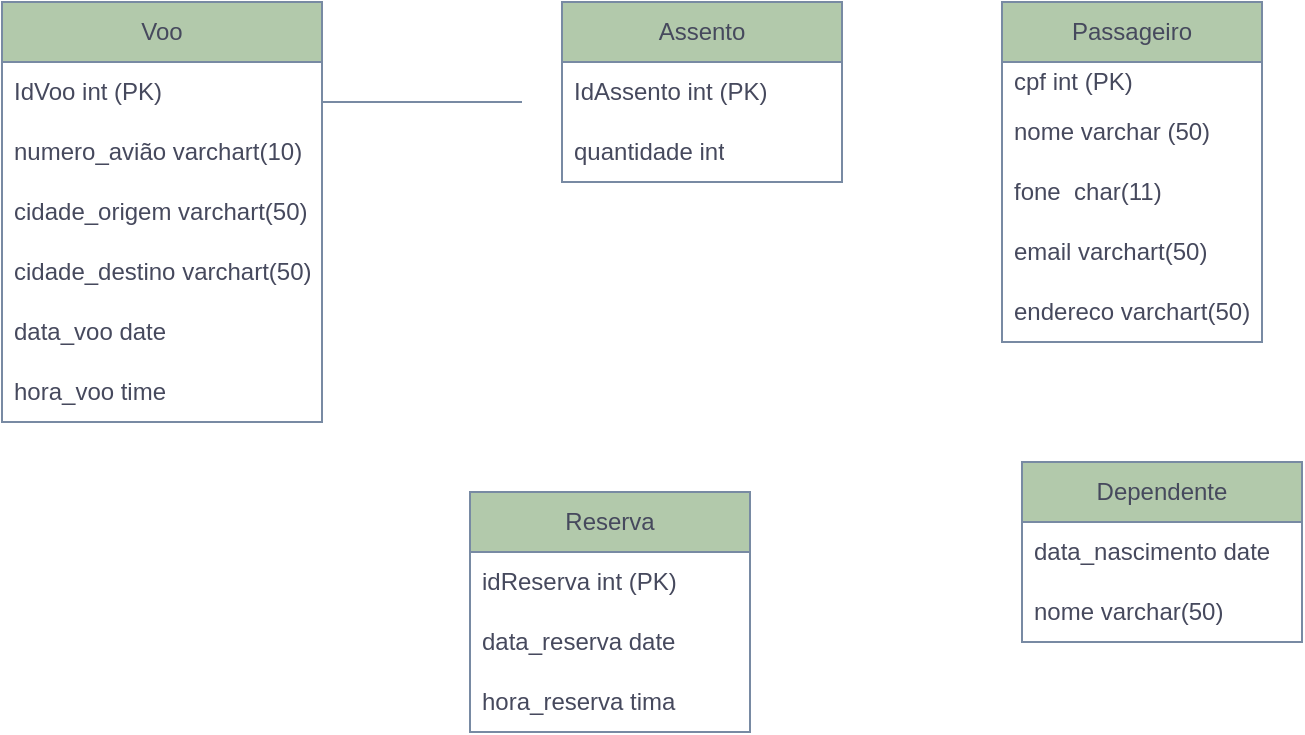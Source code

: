 <mxfile version="22.0.5" type="github">
  <diagram name="Página-1" id="IlIG1ff0k18U4R1KaboQ">
    <mxGraphModel dx="886" dy="446" grid="1" gridSize="10" guides="1" tooltips="1" connect="1" arrows="1" fold="1" page="1" pageScale="1" pageWidth="827" pageHeight="1169" math="0" shadow="0">
      <root>
        <mxCell id="0" />
        <mxCell id="1" parent="0" />
        <mxCell id="9v5tTu3t702m9dsqL2Iz-10" value="Voo" style="swimlane;fontStyle=0;childLayout=stackLayout;horizontal=1;startSize=30;horizontalStack=0;resizeParent=1;resizeParentMax=0;resizeLast=0;collapsible=1;marginBottom=0;whiteSpace=wrap;html=1;rounded=0;shadow=0;glass=0;labelBackgroundColor=none;fillColor=#B2C9AB;strokeColor=#788AA3;fontColor=#46495D;" vertex="1" parent="1">
          <mxGeometry x="40" y="40" width="160" height="210" as="geometry">
            <mxRectangle x="40" y="40" width="60" height="30" as="alternateBounds" />
          </mxGeometry>
        </mxCell>
        <mxCell id="9v5tTu3t702m9dsqL2Iz-12" value="IdVoo int (PK)&lt;span style=&quot;white-space: pre;&quot;&gt;&#x9;&lt;/span&gt;&lt;span style=&quot;white-space: pre;&quot;&gt;&#x9;&lt;/span&gt;" style="text;strokeColor=none;fillColor=none;align=left;verticalAlign=middle;spacingLeft=4;spacingRight=4;overflow=hidden;points=[[0,0.5],[1,0.5]];portConstraint=eastwest;rotatable=0;whiteSpace=wrap;html=1;labelBackgroundColor=none;fontColor=#46495D;" vertex="1" parent="9v5tTu3t702m9dsqL2Iz-10">
          <mxGeometry y="30" width="160" height="30" as="geometry" />
        </mxCell>
        <mxCell id="9v5tTu3t702m9dsqL2Iz-13" value="numero_avião varchart(10)" style="text;strokeColor=none;fillColor=none;align=left;verticalAlign=middle;spacingLeft=4;spacingRight=4;overflow=hidden;points=[[0,0.5],[1,0.5]];portConstraint=eastwest;rotatable=0;whiteSpace=wrap;html=1;labelBackgroundColor=none;fontColor=#46495D;" vertex="1" parent="9v5tTu3t702m9dsqL2Iz-10">
          <mxGeometry y="60" width="160" height="30" as="geometry" />
        </mxCell>
        <mxCell id="9v5tTu3t702m9dsqL2Iz-19" value="cidade_origem varchart(50)" style="text;strokeColor=none;fillColor=none;align=left;verticalAlign=middle;spacingLeft=4;spacingRight=4;overflow=hidden;points=[[0,0.5],[1,0.5]];portConstraint=eastwest;rotatable=0;whiteSpace=wrap;html=1;labelBackgroundColor=none;fontColor=#46495D;" vertex="1" parent="9v5tTu3t702m9dsqL2Iz-10">
          <mxGeometry y="90" width="160" height="30" as="geometry" />
        </mxCell>
        <mxCell id="9v5tTu3t702m9dsqL2Iz-17" value="cidade_destino varchart(50)" style="text;strokeColor=none;fillColor=none;align=left;verticalAlign=middle;spacingLeft=4;spacingRight=4;overflow=hidden;points=[[0,0.5],[1,0.5]];portConstraint=eastwest;rotatable=0;whiteSpace=wrap;html=1;labelBackgroundColor=none;fontColor=#46495D;" vertex="1" parent="9v5tTu3t702m9dsqL2Iz-10">
          <mxGeometry y="120" width="160" height="30" as="geometry" />
        </mxCell>
        <mxCell id="9v5tTu3t702m9dsqL2Iz-20" value="data_voo date" style="text;strokeColor=none;fillColor=none;align=left;verticalAlign=middle;spacingLeft=4;spacingRight=4;overflow=hidden;points=[[0,0.5],[1,0.5]];portConstraint=eastwest;rotatable=0;whiteSpace=wrap;html=1;labelBackgroundColor=none;fontColor=#46495D;" vertex="1" parent="9v5tTu3t702m9dsqL2Iz-10">
          <mxGeometry y="150" width="160" height="30" as="geometry" />
        </mxCell>
        <mxCell id="9v5tTu3t702m9dsqL2Iz-21" value="hora_voo&lt;span style=&quot;white-space: pre;&quot;&gt;&#x9;&lt;/span&gt;time" style="text;strokeColor=none;fillColor=none;align=left;verticalAlign=middle;spacingLeft=4;spacingRight=4;overflow=hidden;points=[[0,0.5],[1,0.5]];portConstraint=eastwest;rotatable=0;whiteSpace=wrap;html=1;labelBackgroundColor=none;fontColor=#46495D;" vertex="1" parent="9v5tTu3t702m9dsqL2Iz-10">
          <mxGeometry y="180" width="160" height="30" as="geometry" />
        </mxCell>
        <mxCell id="9v5tTu3t702m9dsqL2Iz-14" value="" style="endArrow=none;html=1;rounded=0;labelBackgroundColor=none;strokeColor=#788AA3;fontColor=default;" edge="1" parent="1">
          <mxGeometry width="50" height="50" relative="1" as="geometry">
            <mxPoint x="200" y="90" as="sourcePoint" />
            <mxPoint x="300" y="90" as="targetPoint" />
          </mxGeometry>
        </mxCell>
        <mxCell id="9v5tTu3t702m9dsqL2Iz-23" value="Assento" style="swimlane;fontStyle=0;childLayout=stackLayout;horizontal=1;startSize=30;horizontalStack=0;resizeParent=1;resizeParentMax=0;resizeLast=0;collapsible=1;marginBottom=0;whiteSpace=wrap;html=1;labelBackgroundColor=none;fillColor=#B2C9AB;strokeColor=#788AA3;fontColor=#46495D;" vertex="1" parent="1">
          <mxGeometry x="320" y="40" width="140" height="90" as="geometry" />
        </mxCell>
        <mxCell id="9v5tTu3t702m9dsqL2Iz-24" value="IdAssento int (PK)" style="text;strokeColor=none;fillColor=none;align=left;verticalAlign=middle;spacingLeft=4;spacingRight=4;overflow=hidden;points=[[0,0.5],[1,0.5]];portConstraint=eastwest;rotatable=0;whiteSpace=wrap;html=1;labelBackgroundColor=none;fontColor=#46495D;" vertex="1" parent="9v5tTu3t702m9dsqL2Iz-23">
          <mxGeometry y="30" width="140" height="30" as="geometry" />
        </mxCell>
        <mxCell id="9v5tTu3t702m9dsqL2Iz-25" value="quantidade int" style="text;strokeColor=none;fillColor=none;align=left;verticalAlign=middle;spacingLeft=4;spacingRight=4;overflow=hidden;points=[[0,0.5],[1,0.5]];portConstraint=eastwest;rotatable=0;whiteSpace=wrap;html=1;labelBackgroundColor=none;fontColor=#46495D;" vertex="1" parent="9v5tTu3t702m9dsqL2Iz-23">
          <mxGeometry y="60" width="140" height="30" as="geometry" />
        </mxCell>
        <mxCell id="9v5tTu3t702m9dsqL2Iz-27" value="Passageiro" style="swimlane;fontStyle=0;childLayout=stackLayout;horizontal=1;startSize=30;horizontalStack=0;resizeParent=1;resizeParentMax=0;resizeLast=0;collapsible=1;marginBottom=0;whiteSpace=wrap;html=1;labelBackgroundColor=none;fillColor=#B2C9AB;strokeColor=#788AA3;fontColor=#46495D;" vertex="1" parent="1">
          <mxGeometry x="540" y="40" width="130" height="170" as="geometry" />
        </mxCell>
        <mxCell id="9v5tTu3t702m9dsqL2Iz-29" value="cpf int (PK)" style="text;strokeColor=none;fillColor=none;align=left;verticalAlign=middle;spacingLeft=4;spacingRight=4;overflow=hidden;points=[[0,0.5],[1,0.5]];portConstraint=eastwest;rotatable=0;whiteSpace=wrap;html=1;labelBackgroundColor=none;fontColor=#46495D;" vertex="1" parent="9v5tTu3t702m9dsqL2Iz-27">
          <mxGeometry y="30" width="130" height="20" as="geometry" />
        </mxCell>
        <mxCell id="9v5tTu3t702m9dsqL2Iz-28" value="nome varchar (50)" style="text;strokeColor=none;fillColor=none;align=left;verticalAlign=middle;spacingLeft=4;spacingRight=4;overflow=hidden;points=[[0,0.5],[1,0.5]];portConstraint=eastwest;rotatable=0;whiteSpace=wrap;html=1;labelBackgroundColor=none;fontColor=#46495D;" vertex="1" parent="9v5tTu3t702m9dsqL2Iz-27">
          <mxGeometry y="50" width="130" height="30" as="geometry" />
        </mxCell>
        <mxCell id="9v5tTu3t702m9dsqL2Iz-30" value="fone&amp;nbsp; char(11)" style="text;strokeColor=none;fillColor=none;align=left;verticalAlign=middle;spacingLeft=4;spacingRight=4;overflow=hidden;points=[[0,0.5],[1,0.5]];portConstraint=eastwest;rotatable=0;whiteSpace=wrap;html=1;labelBackgroundColor=none;fontColor=#46495D;" vertex="1" parent="9v5tTu3t702m9dsqL2Iz-27">
          <mxGeometry y="80" width="130" height="30" as="geometry" />
        </mxCell>
        <mxCell id="9v5tTu3t702m9dsqL2Iz-31" value="email varchart(50)" style="text;strokeColor=none;fillColor=none;align=left;verticalAlign=middle;spacingLeft=4;spacingRight=4;overflow=hidden;points=[[0,0.5],[1,0.5]];portConstraint=eastwest;rotatable=0;whiteSpace=wrap;html=1;labelBackgroundColor=none;fontColor=#46495D;" vertex="1" parent="9v5tTu3t702m9dsqL2Iz-27">
          <mxGeometry y="110" width="130" height="30" as="geometry" />
        </mxCell>
        <mxCell id="9v5tTu3t702m9dsqL2Iz-32" value="endereco varchart(50)" style="text;strokeColor=none;fillColor=none;align=left;verticalAlign=middle;spacingLeft=4;spacingRight=4;overflow=hidden;points=[[0,0.5],[1,0.5]];portConstraint=eastwest;rotatable=0;whiteSpace=wrap;html=1;labelBackgroundColor=none;fontColor=#46495D;" vertex="1" parent="9v5tTu3t702m9dsqL2Iz-27">
          <mxGeometry y="140" width="130" height="30" as="geometry" />
        </mxCell>
        <mxCell id="9v5tTu3t702m9dsqL2Iz-33" value="Dependente" style="swimlane;fontStyle=0;childLayout=stackLayout;horizontal=1;startSize=30;horizontalStack=0;resizeParent=1;resizeParentMax=0;resizeLast=0;collapsible=1;marginBottom=0;whiteSpace=wrap;html=1;strokeColor=#788AA3;fontColor=#46495D;fillColor=#B2C9AB;" vertex="1" parent="1">
          <mxGeometry x="550" y="270" width="140" height="90" as="geometry" />
        </mxCell>
        <mxCell id="9v5tTu3t702m9dsqL2Iz-34" value="data_nascimento date" style="text;strokeColor=none;fillColor=none;align=left;verticalAlign=middle;spacingLeft=4;spacingRight=4;overflow=hidden;points=[[0,0.5],[1,0.5]];portConstraint=eastwest;rotatable=0;whiteSpace=wrap;html=1;fontColor=#46495D;" vertex="1" parent="9v5tTu3t702m9dsqL2Iz-33">
          <mxGeometry y="30" width="140" height="30" as="geometry" />
        </mxCell>
        <mxCell id="9v5tTu3t702m9dsqL2Iz-35" value="nome varchar(50)" style="text;strokeColor=none;fillColor=none;align=left;verticalAlign=middle;spacingLeft=4;spacingRight=4;overflow=hidden;points=[[0,0.5],[1,0.5]];portConstraint=eastwest;rotatable=0;whiteSpace=wrap;html=1;fontColor=#46495D;" vertex="1" parent="9v5tTu3t702m9dsqL2Iz-33">
          <mxGeometry y="60" width="140" height="30" as="geometry" />
        </mxCell>
        <mxCell id="9v5tTu3t702m9dsqL2Iz-37" value="Reserva" style="swimlane;fontStyle=0;childLayout=stackLayout;horizontal=1;startSize=30;horizontalStack=0;resizeParent=1;resizeParentMax=0;resizeLast=0;collapsible=1;marginBottom=0;whiteSpace=wrap;html=1;strokeColor=#788AA3;fontColor=#46495D;fillColor=#B2C9AB;" vertex="1" parent="1">
          <mxGeometry x="274" y="285" width="140" height="120" as="geometry" />
        </mxCell>
        <mxCell id="9v5tTu3t702m9dsqL2Iz-38" value="idReserva int (PK)" style="text;strokeColor=none;fillColor=none;align=left;verticalAlign=middle;spacingLeft=4;spacingRight=4;overflow=hidden;points=[[0,0.5],[1,0.5]];portConstraint=eastwest;rotatable=0;whiteSpace=wrap;html=1;fontColor=#46495D;" vertex="1" parent="9v5tTu3t702m9dsqL2Iz-37">
          <mxGeometry y="30" width="140" height="30" as="geometry" />
        </mxCell>
        <mxCell id="9v5tTu3t702m9dsqL2Iz-39" value="data_reserva date" style="text;strokeColor=none;fillColor=none;align=left;verticalAlign=middle;spacingLeft=4;spacingRight=4;overflow=hidden;points=[[0,0.5],[1,0.5]];portConstraint=eastwest;rotatable=0;whiteSpace=wrap;html=1;fontColor=#46495D;" vertex="1" parent="9v5tTu3t702m9dsqL2Iz-37">
          <mxGeometry y="60" width="140" height="30" as="geometry" />
        </mxCell>
        <mxCell id="9v5tTu3t702m9dsqL2Iz-40" value="hora_reserva tima" style="text;strokeColor=none;fillColor=none;align=left;verticalAlign=middle;spacingLeft=4;spacingRight=4;overflow=hidden;points=[[0,0.5],[1,0.5]];portConstraint=eastwest;rotatable=0;whiteSpace=wrap;html=1;fontColor=#46495D;" vertex="1" parent="9v5tTu3t702m9dsqL2Iz-37">
          <mxGeometry y="90" width="140" height="30" as="geometry" />
        </mxCell>
      </root>
    </mxGraphModel>
  </diagram>
</mxfile>
